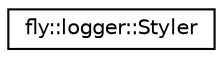 digraph "Graphical Class Hierarchy"
{
 // LATEX_PDF_SIZE
  edge [fontname="Helvetica",fontsize="10",labelfontname="Helvetica",labelfontsize="10"];
  node [fontname="Helvetica",fontsize="10",shape=record];
  rankdir="LR";
  Node0 [label="fly::logger::Styler",height=0.2,width=0.4,color="black", fillcolor="white", style="filled",URL="$classfly_1_1logger_1_1_styler.html",tooltip=" "];
}

